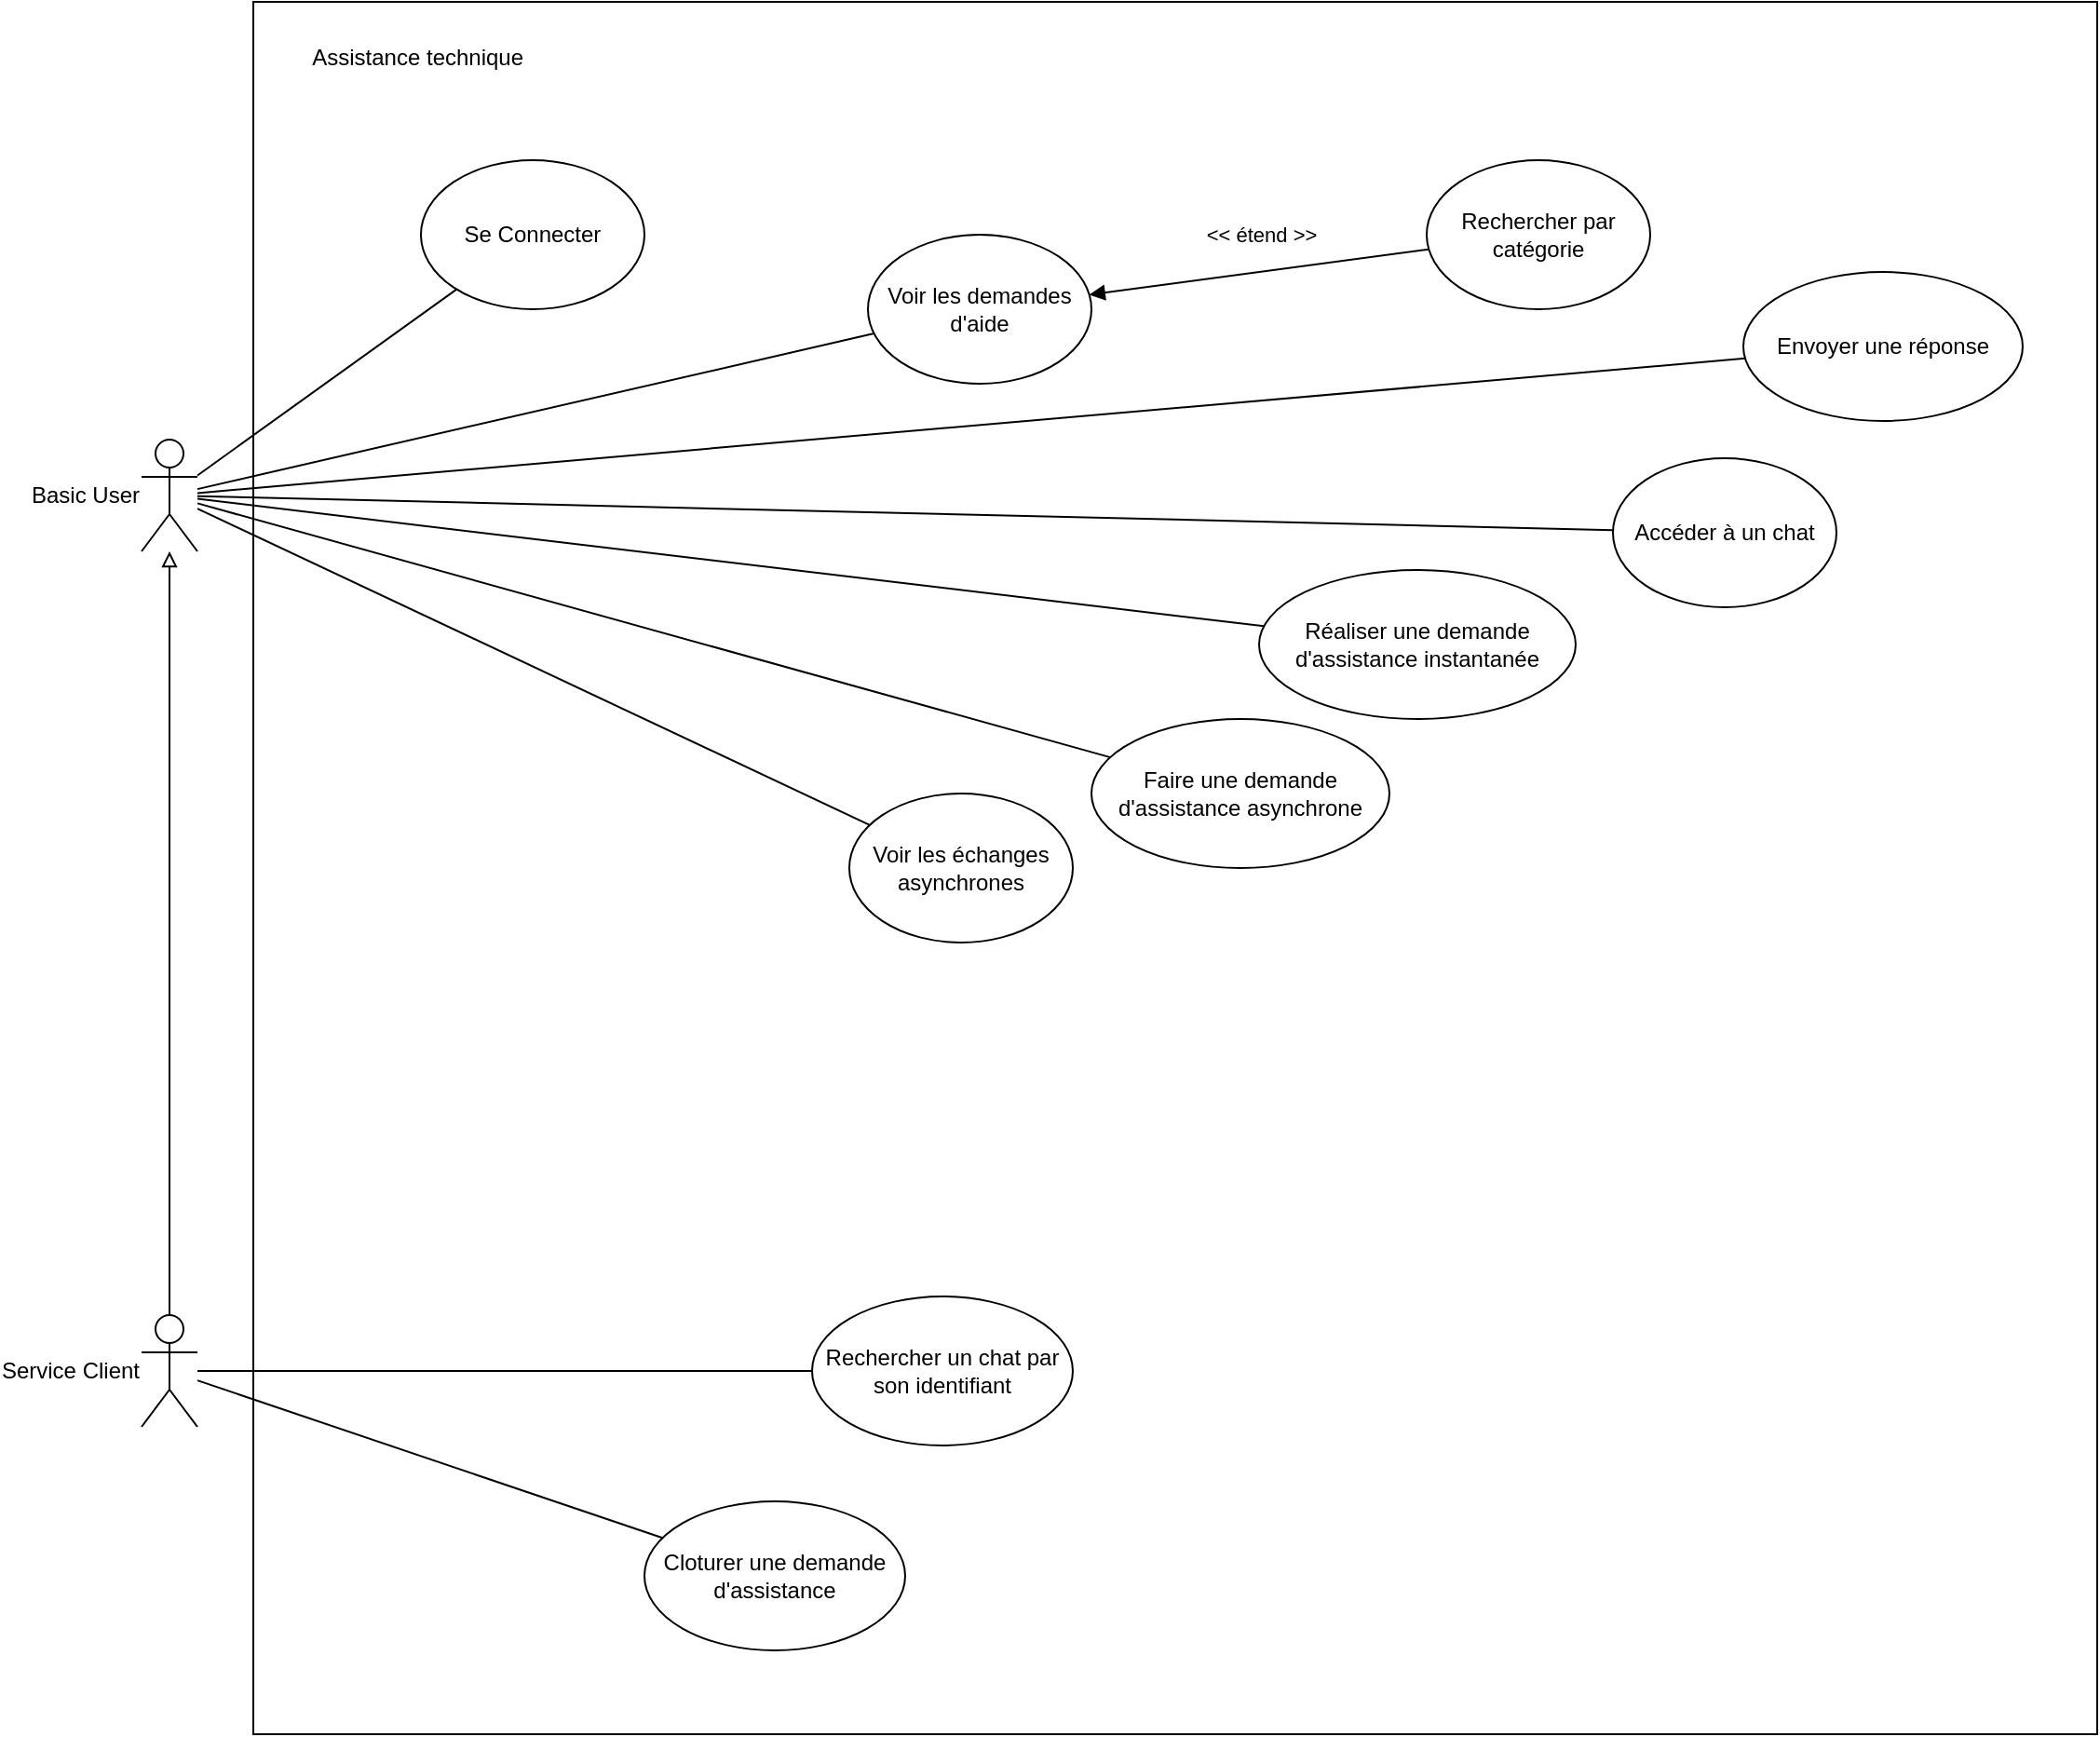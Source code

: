 <mxfile version="28.1.0">
  <diagram name="Page-1" id="Fa21BUD3seUADXjdBtQ_">
    <mxGraphModel dx="2885" dy="2315" grid="1" gridSize="10" guides="1" tooltips="1" connect="1" arrows="1" fold="1" page="1" pageScale="1" pageWidth="827" pageHeight="1169" math="0" shadow="0">
      <root>
        <mxCell id="0" />
        <mxCell id="1" parent="0" />
        <mxCell id="yX-QEXWJ67D1rUHlDq-B-1" value="" style="rounded=0;whiteSpace=wrap;html=1;" vertex="1" parent="1">
          <mxGeometry x="-230" y="-55" width="990" height="930" as="geometry" />
        </mxCell>
        <mxCell id="PlmtxpbaNAkLSSeMWVFK-1" value="Basic User" style="shape=umlActor;verticalLabelPosition=middle;verticalAlign=middle;html=1;outlineConnect=0;labelPosition=left;align=right;" parent="1" vertex="1">
          <mxGeometry x="-290" y="180" width="30" height="60" as="geometry" />
        </mxCell>
        <mxCell id="PlmtxpbaNAkLSSeMWVFK-3" value="Se Connecter" style="ellipse;whiteSpace=wrap;html=1;" parent="1" vertex="1">
          <mxGeometry x="-140" y="30" width="120" height="80" as="geometry" />
        </mxCell>
        <mxCell id="PlmtxpbaNAkLSSeMWVFK-14" value="Service Client" style="shape=umlActor;verticalLabelPosition=middle;verticalAlign=middle;html=1;outlineConnect=0;labelPosition=left;align=right;" parent="1" vertex="1">
          <mxGeometry x="-290" y="650" width="30" height="60" as="geometry" />
        </mxCell>
        <mxCell id="PlmtxpbaNAkLSSeMWVFK-17" value="Voir les demandes d&#39;aide" style="ellipse;whiteSpace=wrap;html=1;" parent="1" vertex="1">
          <mxGeometry x="100" y="70" width="120" height="80" as="geometry" />
        </mxCell>
        <mxCell id="PlmtxpbaNAkLSSeMWVFK-18" value="Accéder à un chat" style="ellipse;whiteSpace=wrap;html=1;" parent="1" vertex="1">
          <mxGeometry x="500" y="190" width="120" height="80" as="geometry" />
        </mxCell>
        <mxCell id="PlmtxpbaNAkLSSeMWVFK-19" value="Voir les échanges asynchrones" style="ellipse;whiteSpace=wrap;html=1;" parent="1" vertex="1">
          <mxGeometry x="90" y="370" width="120" height="80" as="geometry" />
        </mxCell>
        <mxCell id="PlmtxpbaNAkLSSeMWVFK-23" value="" style="endArrow=none;html=1;rounded=0;" parent="1" source="PlmtxpbaNAkLSSeMWVFK-1" target="PlmtxpbaNAkLSSeMWVFK-3" edge="1">
          <mxGeometry width="50" height="50" relative="1" as="geometry">
            <mxPoint x="280" y="340" as="sourcePoint" />
            <mxPoint x="330" y="290" as="targetPoint" />
          </mxGeometry>
        </mxCell>
        <mxCell id="PlmtxpbaNAkLSSeMWVFK-27" value="" style="endArrow=none;html=1;rounded=0;" parent="1" source="PlmtxpbaNAkLSSeMWVFK-1" target="PlmtxpbaNAkLSSeMWVFK-19" edge="1">
          <mxGeometry width="50" height="50" relative="1" as="geometry">
            <mxPoint x="190" y="290" as="sourcePoint" />
            <mxPoint x="745" y="450" as="targetPoint" />
          </mxGeometry>
        </mxCell>
        <mxCell id="PlmtxpbaNAkLSSeMWVFK-30" value="" style="endArrow=none;html=1;rounded=0;" parent="1" source="PlmtxpbaNAkLSSeMWVFK-1" target="PlmtxpbaNAkLSSeMWVFK-17" edge="1">
          <mxGeometry width="50" height="50" relative="1" as="geometry">
            <mxPoint x="-200" y="237" as="sourcePoint" />
            <mxPoint x="-24" y="180" as="targetPoint" />
          </mxGeometry>
        </mxCell>
        <mxCell id="PlmtxpbaNAkLSSeMWVFK-31" value="" style="endArrow=none;html=1;rounded=0;" parent="1" source="PlmtxpbaNAkLSSeMWVFK-1" target="PlmtxpbaNAkLSSeMWVFK-18" edge="1">
          <mxGeometry width="50" height="50" relative="1" as="geometry">
            <mxPoint x="-20" y="216" as="sourcePoint" />
            <mxPoint x="340" y="200" as="targetPoint" />
          </mxGeometry>
        </mxCell>
        <mxCell id="PlmtxpbaNAkLSSeMWVFK-32" value="Rechercher par catégorie" style="ellipse;whiteSpace=wrap;html=1;" parent="1" vertex="1">
          <mxGeometry x="400" y="30" width="120" height="80" as="geometry" />
        </mxCell>
        <mxCell id="PlmtxpbaNAkLSSeMWVFK-33" value="Réaliser une demande d&#39;assistance instantanée" style="ellipse;whiteSpace=wrap;html=1;" parent="1" vertex="1">
          <mxGeometry x="310" y="250" width="170" height="80" as="geometry" />
        </mxCell>
        <mxCell id="PlmtxpbaNAkLSSeMWVFK-35" value="Faire une demande d&#39;assistance asynchrone" style="ellipse;whiteSpace=wrap;html=1;" parent="1" vertex="1">
          <mxGeometry x="220" y="330" width="160" height="80" as="geometry" />
        </mxCell>
        <mxCell id="PlmtxpbaNAkLSSeMWVFK-36" value="" style="endArrow=none;html=1;rounded=0;" parent="1" source="PlmtxpbaNAkLSSeMWVFK-1" target="PlmtxpbaNAkLSSeMWVFK-33" edge="1">
          <mxGeometry width="50" height="50" relative="1" as="geometry">
            <mxPoint x="240" y="230" as="sourcePoint" />
            <mxPoint x="1000" y="249" as="targetPoint" />
          </mxGeometry>
        </mxCell>
        <mxCell id="PlmtxpbaNAkLSSeMWVFK-37" value="" style="endArrow=none;html=1;rounded=0;" parent="1" source="PlmtxpbaNAkLSSeMWVFK-1" target="PlmtxpbaNAkLSSeMWVFK-35" edge="1">
          <mxGeometry width="50" height="50" relative="1" as="geometry">
            <mxPoint x="340" y="330" as="sourcePoint" />
            <mxPoint x="913" y="398" as="targetPoint" />
          </mxGeometry>
        </mxCell>
        <mxCell id="PlmtxpbaNAkLSSeMWVFK-38" value="" style="endArrow=none;html=1;rounded=0;endFill=0;startArrow=block;startFill=1;" parent="1" source="PlmtxpbaNAkLSSeMWVFK-17" target="PlmtxpbaNAkLSSeMWVFK-32" edge="1">
          <mxGeometry width="50" height="50" relative="1" as="geometry">
            <mxPoint x="10" y="244" as="sourcePoint" />
            <mxPoint x="373" y="160" as="targetPoint" />
          </mxGeometry>
        </mxCell>
        <mxCell id="PlmtxpbaNAkLSSeMWVFK-39" value="&amp;lt;&amp;lt; étend &amp;gt;&amp;gt;" style="edgeLabel;html=1;align=center;verticalAlign=middle;resizable=0;points=[];" parent="PlmtxpbaNAkLSSeMWVFK-38" vertex="1" connectable="0">
          <mxGeometry x="-0.001" y="-2" relative="1" as="geometry">
            <mxPoint y="-22" as="offset" />
          </mxGeometry>
        </mxCell>
        <mxCell id="PlmtxpbaNAkLSSeMWVFK-40" value="" style="endArrow=none;html=1;rounded=0;endFill=0;startArrow=block;startFill=0;" parent="1" source="PlmtxpbaNAkLSSeMWVFK-1" target="PlmtxpbaNAkLSSeMWVFK-14" edge="1">
          <mxGeometry width="50" height="50" relative="1" as="geometry">
            <mxPoint x="-90" y="330" as="sourcePoint" />
            <mxPoint x="227" y="532" as="targetPoint" />
          </mxGeometry>
        </mxCell>
        <mxCell id="PlmtxpbaNAkLSSeMWVFK-41" value="Rechercher un chat par son identifiant" style="ellipse;whiteSpace=wrap;html=1;" parent="1" vertex="1">
          <mxGeometry x="70" y="640" width="140" height="80" as="geometry" />
        </mxCell>
        <mxCell id="PlmtxpbaNAkLSSeMWVFK-42" value="" style="endArrow=none;html=1;rounded=0;" parent="1" source="PlmtxpbaNAkLSSeMWVFK-14" target="PlmtxpbaNAkLSSeMWVFK-41" edge="1">
          <mxGeometry width="50" height="50" relative="1" as="geometry">
            <mxPoint x="-50" y="370" as="sourcePoint" />
            <mxPoint x="267" y="572" as="targetPoint" />
          </mxGeometry>
        </mxCell>
        <mxCell id="PlmtxpbaNAkLSSeMWVFK-43" value="Cloturer une demande d&#39;assistance" style="ellipse;whiteSpace=wrap;html=1;" parent="1" vertex="1">
          <mxGeometry x="-20" y="750" width="140" height="80" as="geometry" />
        </mxCell>
        <mxCell id="PlmtxpbaNAkLSSeMWVFK-44" value="" style="endArrow=none;html=1;rounded=0;" parent="1" source="PlmtxpbaNAkLSSeMWVFK-14" target="PlmtxpbaNAkLSSeMWVFK-43" edge="1">
          <mxGeometry width="50" height="50" relative="1" as="geometry">
            <mxPoint y="680" as="sourcePoint" />
            <mxPoint x="300" y="680" as="targetPoint" />
          </mxGeometry>
        </mxCell>
        <mxCell id="PlmtxpbaNAkLSSeMWVFK-46" value="" style="endArrow=none;html=1;rounded=0;" parent="1" source="PlmtxpbaNAkLSSeMWVFK-1" target="PlmtxpbaNAkLSSeMWVFK-48" edge="1">
          <mxGeometry width="50" height="50" relative="1" as="geometry">
            <mxPoint x="420" y="220" as="sourcePoint" />
            <mxPoint x="550.545" y="135.38" as="targetPoint" />
          </mxGeometry>
        </mxCell>
        <mxCell id="PlmtxpbaNAkLSSeMWVFK-48" value="Envoyer une réponse" style="ellipse;whiteSpace=wrap;html=1;" parent="1" vertex="1">
          <mxGeometry x="570" y="90" width="150" height="80" as="geometry" />
        </mxCell>
        <mxCell id="yX-QEXWJ67D1rUHlDq-B-2" value="Assistance technique&amp;nbsp;" style="text;html=1;align=center;verticalAlign=middle;whiteSpace=wrap;rounded=0;" vertex="1" parent="1">
          <mxGeometry x="-210" y="-40" width="140" height="30" as="geometry" />
        </mxCell>
      </root>
    </mxGraphModel>
  </diagram>
</mxfile>
